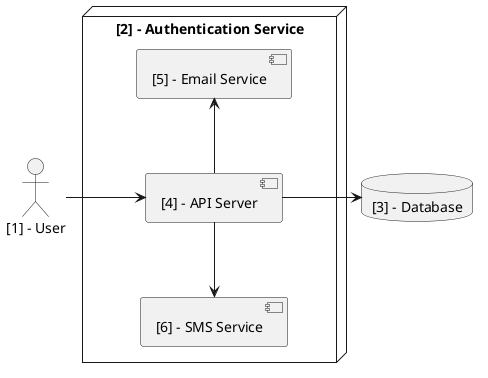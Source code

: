 @startuml

top to bottom direction

actor "[1] - User" as user
database "[3] - Database" as database

node "[2] - Authentication Service" {
  component "[4] - API Server" as apiServer
  component "[5] - Email Service" as emailService
  component "[6] - SMS Service" as smsService

  apiServer -up-> emailService
  apiServer -down-> smsService
}

user -right-> apiServer
apiServer -right-> database

@enduml